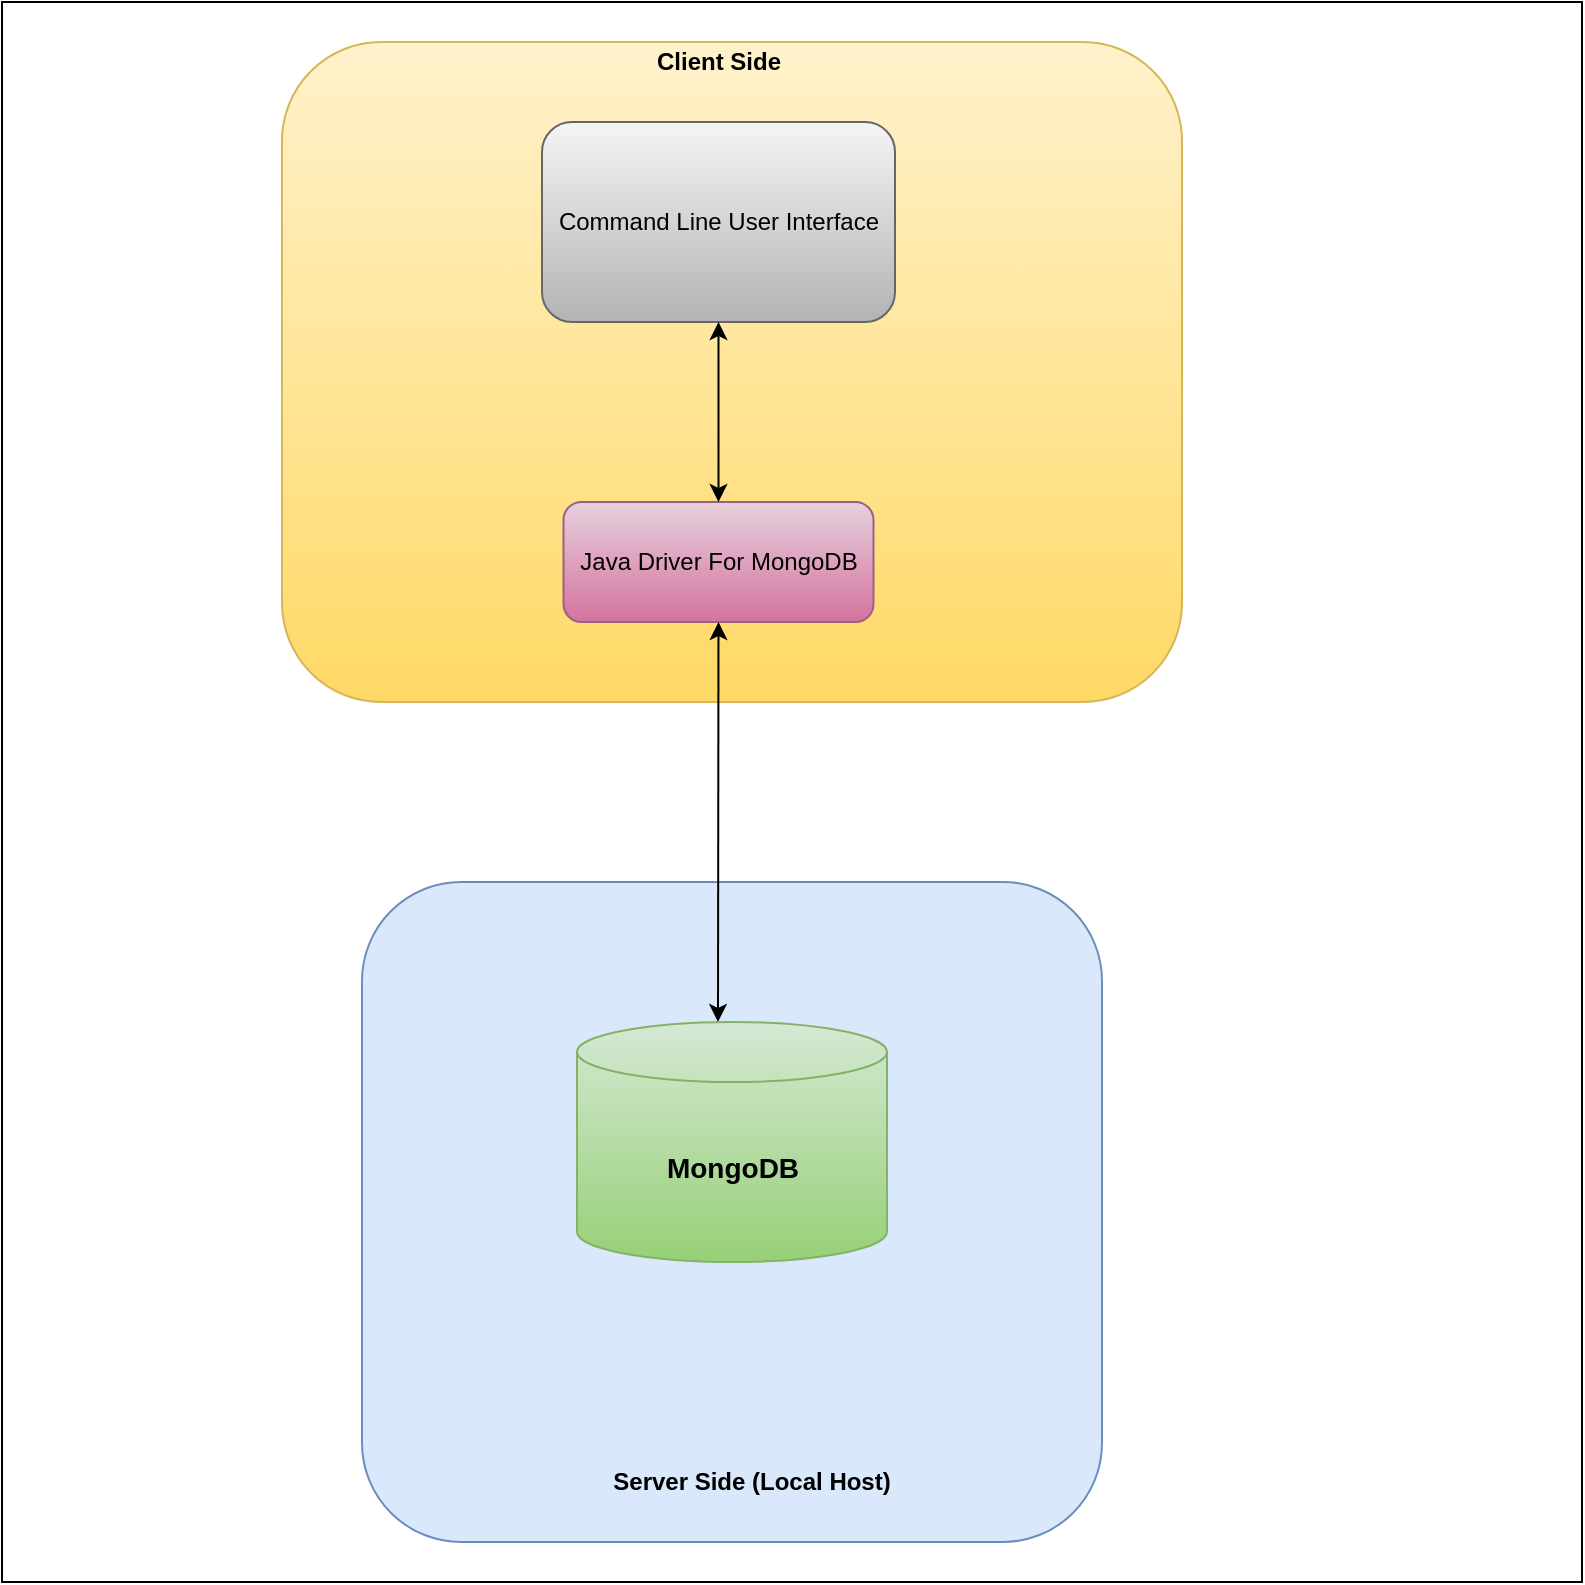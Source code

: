 <mxfile version="14.8.1" type="github">
  <diagram id="wlhwUW3o7LOoVrTDb0Ol" name="Page-1">
    <mxGraphModel dx="1483" dy="720" grid="1" gridSize="10" guides="1" tooltips="1" connect="1" arrows="1" fold="1" page="1" pageScale="1" pageWidth="850" pageHeight="1100" math="0" shadow="0">
      <root>
        <mxCell id="0" />
        <mxCell id="1" parent="0" />
        <mxCell id="rVWucohn2fTIqZAh2dlJ-1" value="" style="whiteSpace=wrap;html=1;aspect=fixed;" vertex="1" parent="1">
          <mxGeometry x="100" y="50" width="790" height="790" as="geometry" />
        </mxCell>
        <mxCell id="rVWucohn2fTIqZAh2dlJ-2" value="" style="rounded=1;whiteSpace=wrap;html=1;fillColor=#fff2cc;strokeColor=#d6b656;gradientColor=#ffd966;" vertex="1" parent="1">
          <mxGeometry x="240" y="70" width="450" height="330" as="geometry" />
        </mxCell>
        <mxCell id="rVWucohn2fTIqZAh2dlJ-3" value="Command Line User Interface" style="rounded=1;whiteSpace=wrap;html=1;fillColor=#f5f5f5;strokeColor=#666666;gradientColor=#b3b3b3;" vertex="1" parent="1">
          <mxGeometry x="370" y="110" width="176.5" height="100" as="geometry" />
        </mxCell>
        <mxCell id="rVWucohn2fTIqZAh2dlJ-4" value="&lt;b&gt;Client Side&lt;/b&gt;" style="text;html=1;strokeColor=none;fillColor=none;align=center;verticalAlign=middle;whiteSpace=wrap;rounded=0;" vertex="1" parent="1">
          <mxGeometry x="425.75" y="70" width="65" height="20" as="geometry" />
        </mxCell>
        <mxCell id="rVWucohn2fTIqZAh2dlJ-5" value="Java Driver For MongoDB" style="rounded=1;whiteSpace=wrap;html=1;fillColor=#e6d0de;strokeColor=#996185;gradientColor=#d5739d;" vertex="1" parent="1">
          <mxGeometry x="380.75" y="300" width="155" height="60" as="geometry" />
        </mxCell>
        <mxCell id="rVWucohn2fTIqZAh2dlJ-7" value="" style="endArrow=classic;startArrow=classic;html=1;entryX=0.5;entryY=1;entryDx=0;entryDy=0;exitX=0.5;exitY=0;exitDx=0;exitDy=0;" edge="1" parent="1" source="rVWucohn2fTIqZAh2dlJ-5" target="rVWucohn2fTIqZAh2dlJ-3">
          <mxGeometry width="50" height="50" relative="1" as="geometry">
            <mxPoint x="360" y="270" as="sourcePoint" />
            <mxPoint x="410" y="220" as="targetPoint" />
          </mxGeometry>
        </mxCell>
        <mxCell id="rVWucohn2fTIqZAh2dlJ-8" value="" style="rounded=1;whiteSpace=wrap;html=1;fillColor=#dae8fc;strokeColor=#6c8ebf;" vertex="1" parent="1">
          <mxGeometry x="280" y="490" width="370" height="330" as="geometry" />
        </mxCell>
        <mxCell id="rVWucohn2fTIqZAh2dlJ-10" value="&lt;b&gt;Server Side (Local Host)&lt;/b&gt;" style="text;html=1;strokeColor=none;fillColor=none;align=center;verticalAlign=middle;whiteSpace=wrap;rounded=0;" vertex="1" parent="1">
          <mxGeometry x="401.25" y="780" width="147.5" height="20" as="geometry" />
        </mxCell>
        <mxCell id="rVWucohn2fTIqZAh2dlJ-11" value="&lt;b&gt;&lt;font style=&quot;font-size: 14px&quot;&gt;MongoDB&lt;/font&gt;&lt;/b&gt;" style="shape=cylinder3;whiteSpace=wrap;html=1;boundedLbl=1;backgroundOutline=1;size=15;fillColor=#d5e8d4;strokeColor=#82b366;gradientColor=#97d077;" vertex="1" parent="1">
          <mxGeometry x="387.5" y="560" width="155" height="120" as="geometry" />
        </mxCell>
        <mxCell id="rVWucohn2fTIqZAh2dlJ-12" value="" style="endArrow=classic;startArrow=classic;html=1;entryX=0.5;entryY=1;entryDx=0;entryDy=0;" edge="1" parent="1" target="rVWucohn2fTIqZAh2dlJ-5">
          <mxGeometry width="50" height="50" relative="1" as="geometry">
            <mxPoint x="458" y="560" as="sourcePoint" />
            <mxPoint x="400" y="460" as="targetPoint" />
          </mxGeometry>
        </mxCell>
      </root>
    </mxGraphModel>
  </diagram>
</mxfile>
